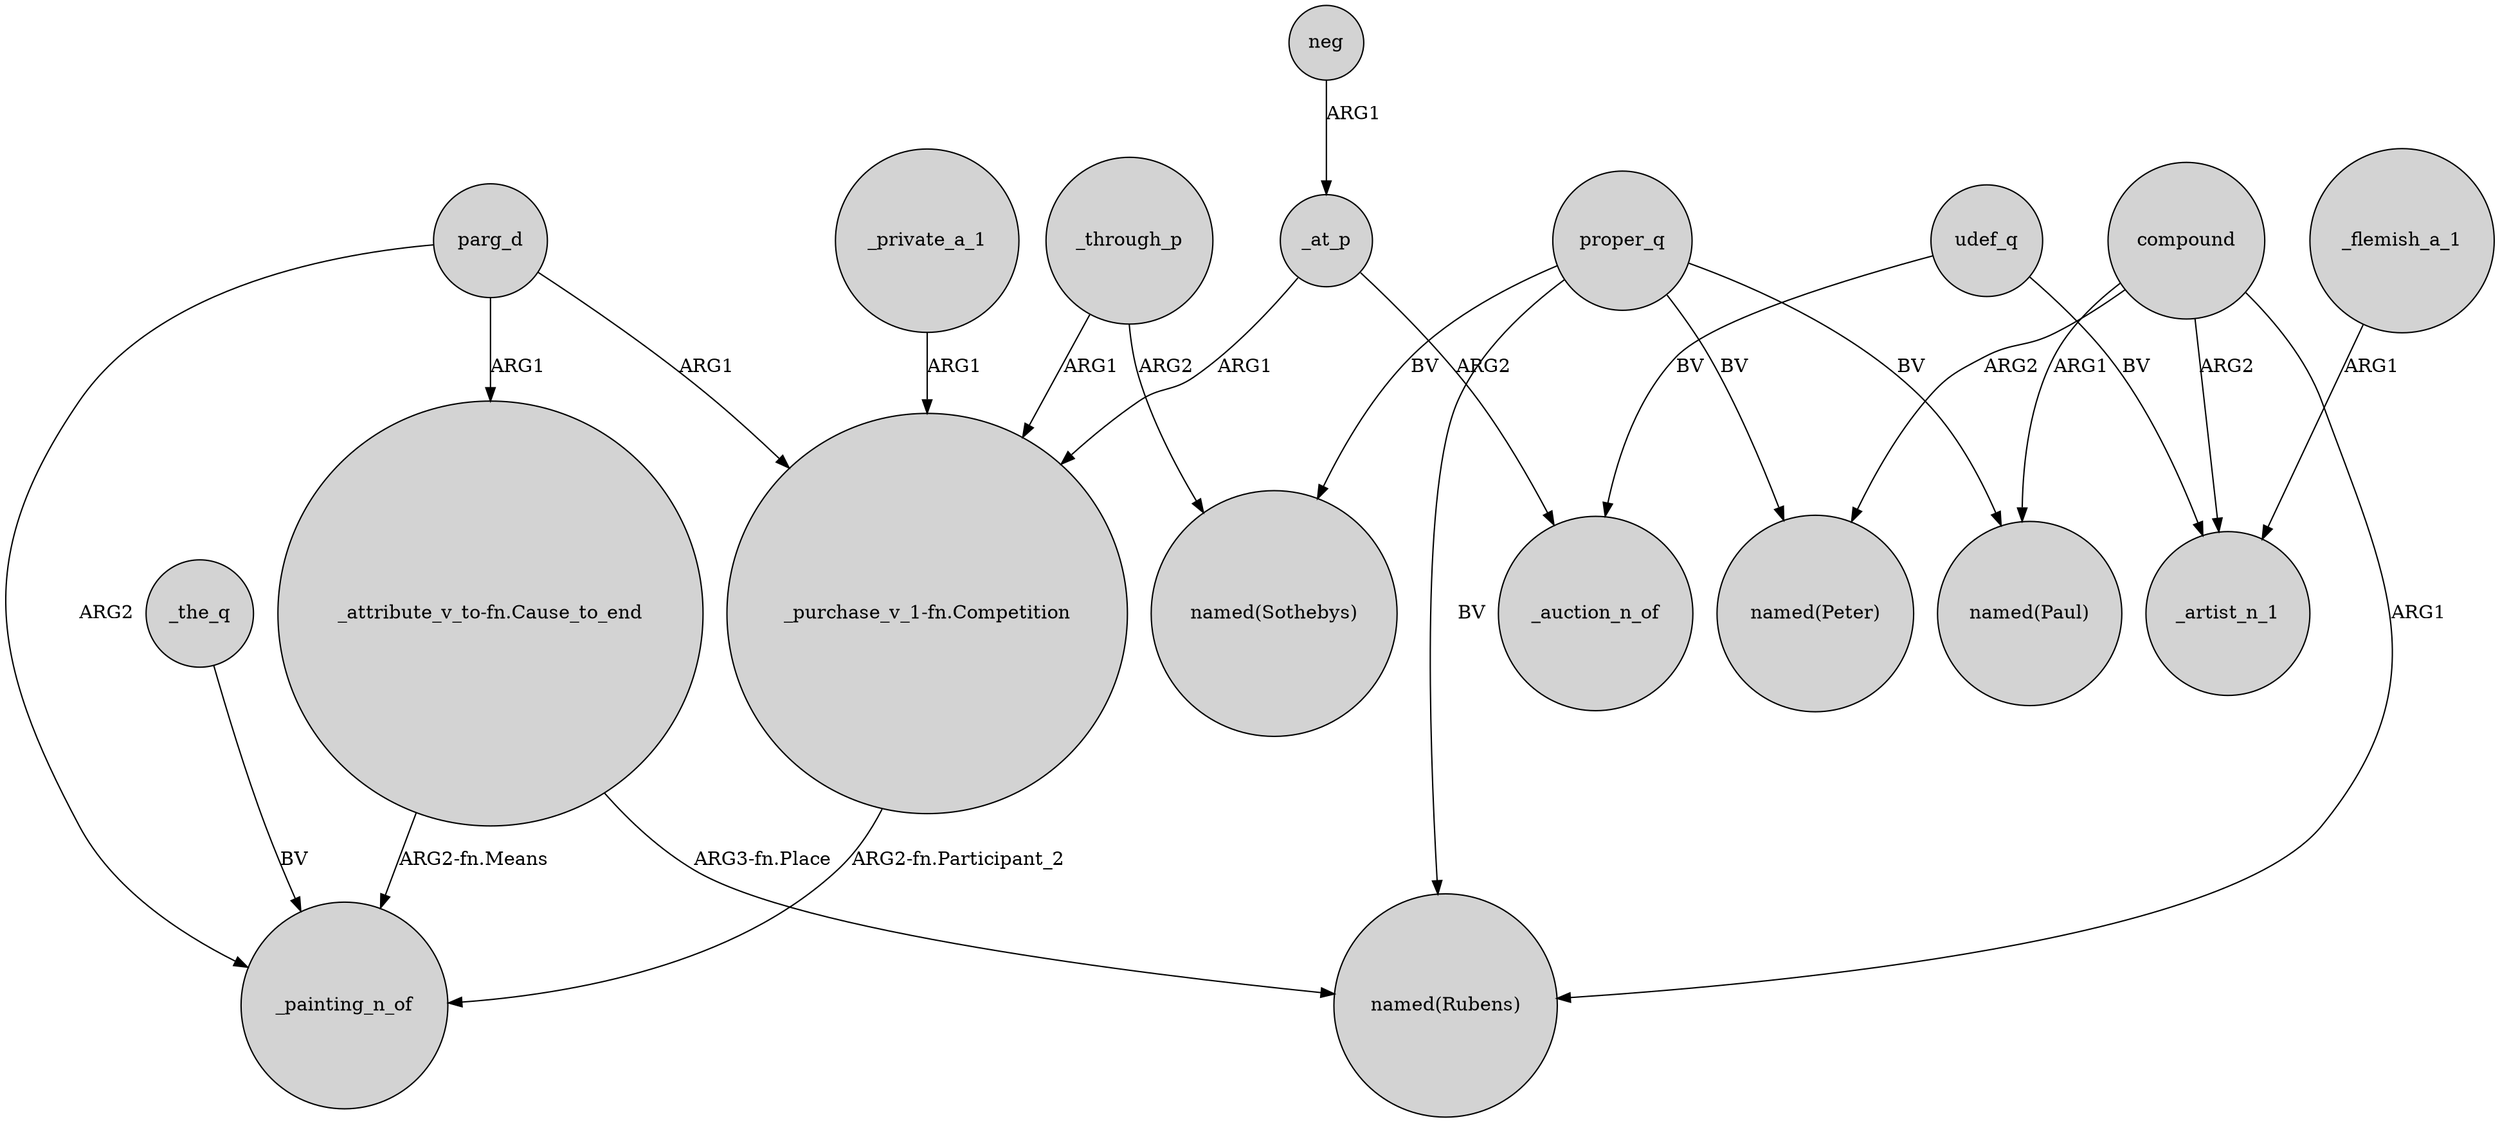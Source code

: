 digraph {
	node [shape=circle style=filled]
	_private_a_1 -> "_purchase_v_1-fn.Competition" [label=ARG1]
	proper_q -> "named(Peter)" [label=BV]
	_through_p -> "_purchase_v_1-fn.Competition" [label=ARG1]
	udef_q -> _auction_n_of [label=BV]
	udef_q -> _artist_n_1 [label=BV]
	"_attribute_v_to-fn.Cause_to_end" -> "named(Rubens)" [label="ARG3-fn.Place"]
	_at_p -> "_purchase_v_1-fn.Competition" [label=ARG1]
	_flemish_a_1 -> _artist_n_1 [label=ARG1]
	parg_d -> "_purchase_v_1-fn.Competition" [label=ARG1]
	proper_q -> "named(Sothebys)" [label=BV]
	compound -> "named(Peter)" [label=ARG2]
	neg -> _at_p [label=ARG1]
	compound -> "named(Paul)" [label=ARG1]
	parg_d -> _painting_n_of [label=ARG2]
	proper_q -> "named(Paul)" [label=BV]
	"_purchase_v_1-fn.Competition" -> _painting_n_of [label="ARG2-fn.Participant_2"]
	compound -> _artist_n_1 [label=ARG2]
	_the_q -> _painting_n_of [label=BV]
	"_attribute_v_to-fn.Cause_to_end" -> _painting_n_of [label="ARG2-fn.Means"]
	compound -> "named(Rubens)" [label=ARG1]
	parg_d -> "_attribute_v_to-fn.Cause_to_end" [label=ARG1]
	proper_q -> "named(Rubens)" [label=BV]
	_through_p -> "named(Sothebys)" [label=ARG2]
	_at_p -> _auction_n_of [label=ARG2]
}
